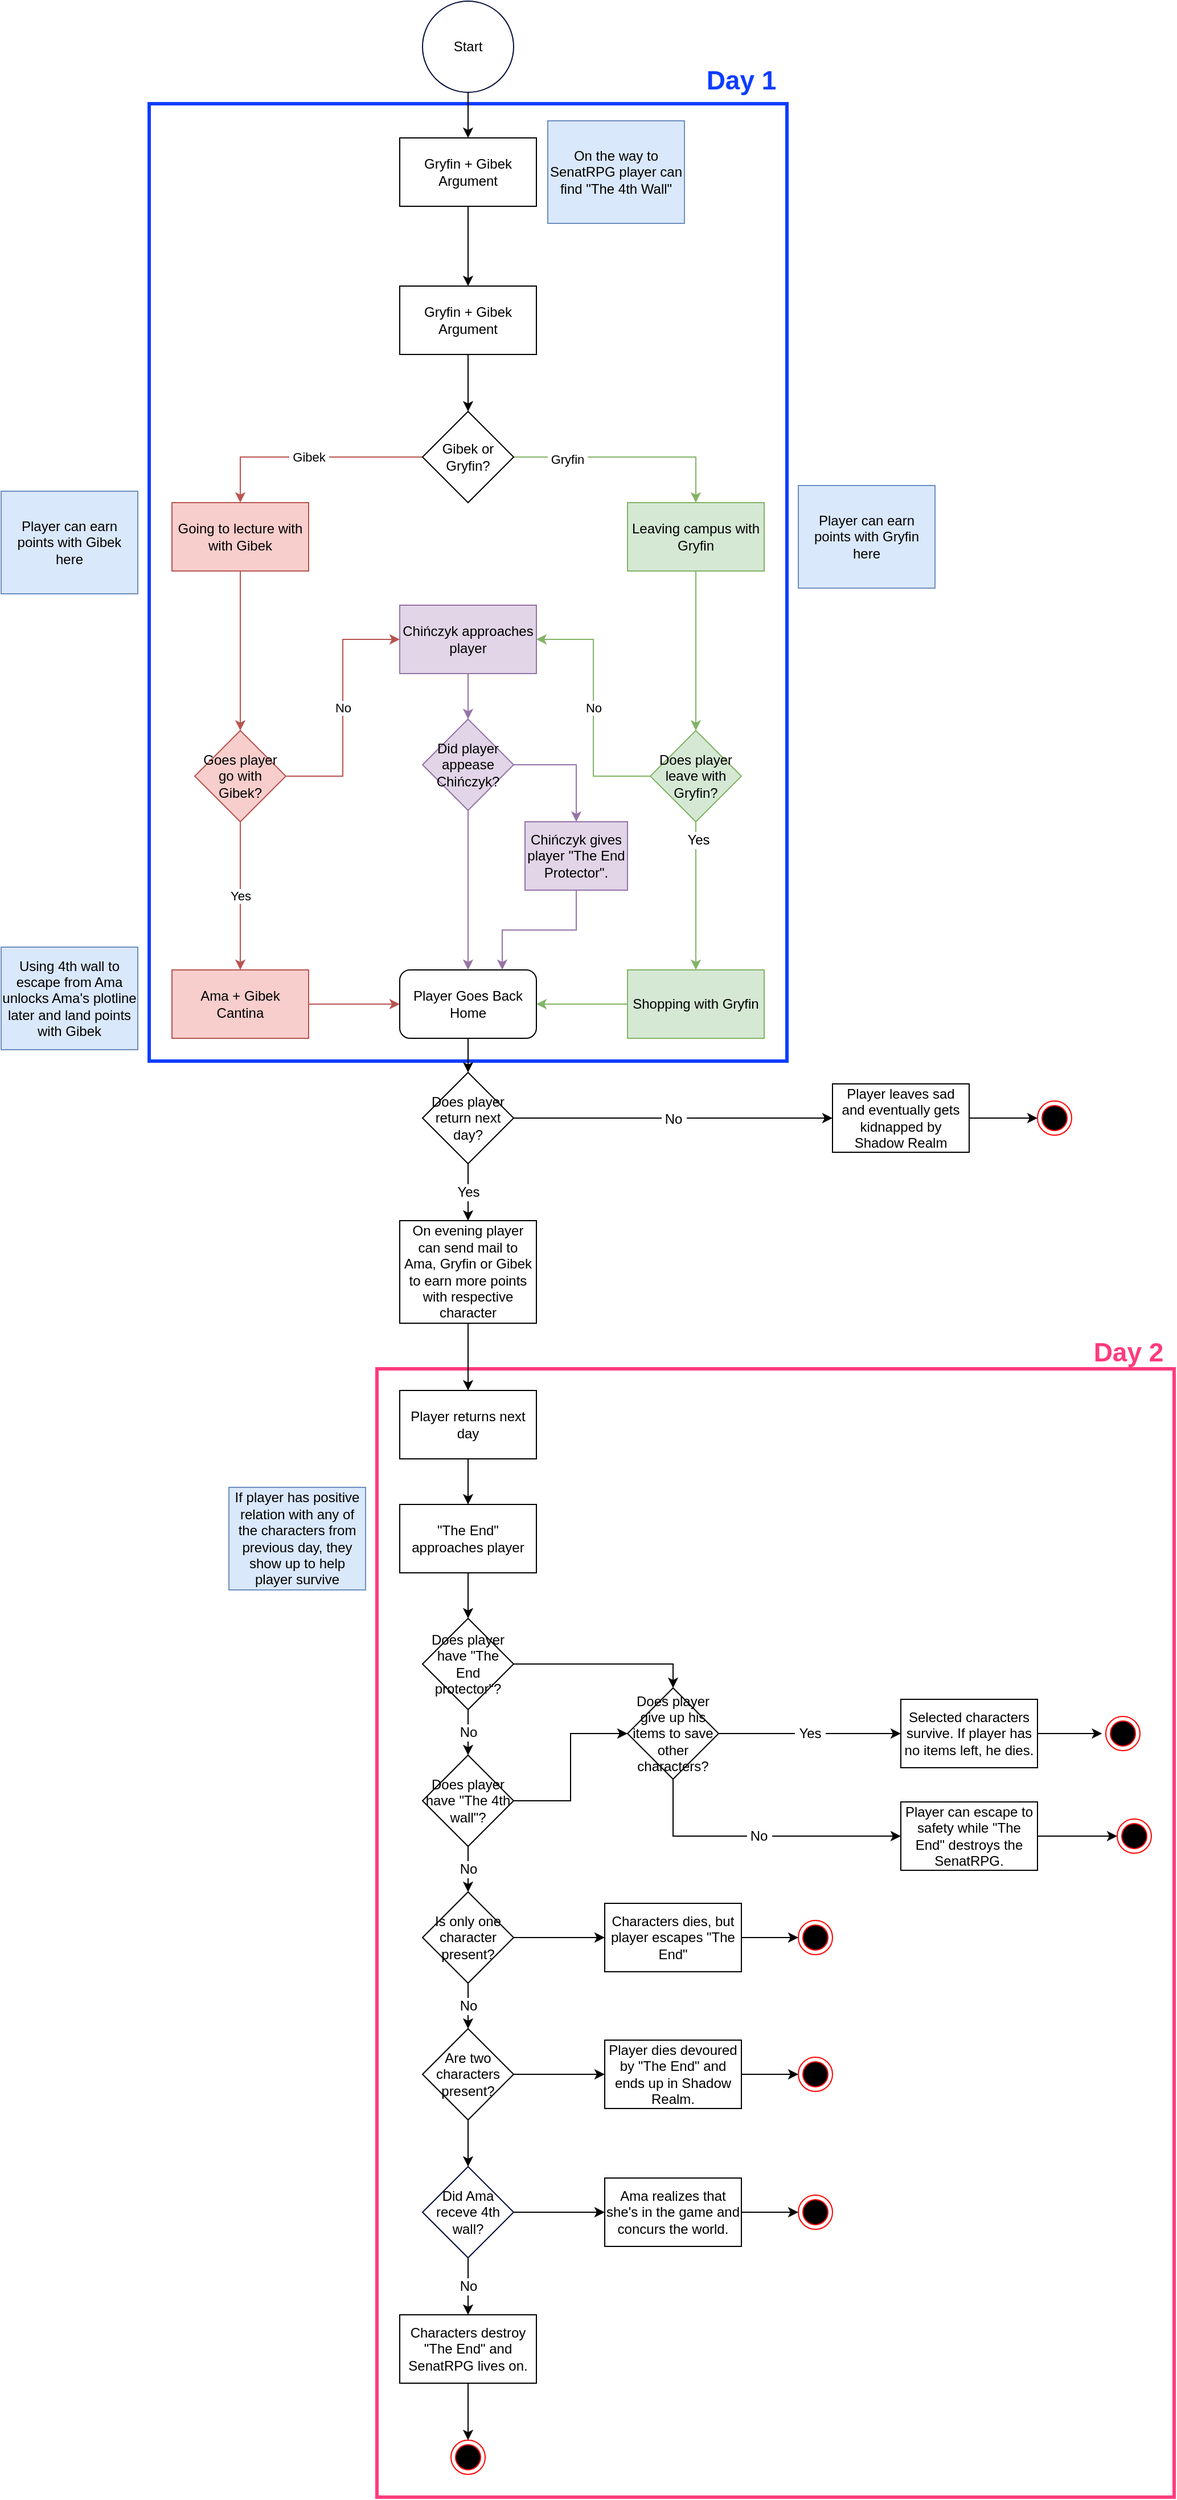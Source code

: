 <mxfile version="15.5.9" type="github">
  <diagram id="MbfpNnXbYf99D70c8MvE" name="Page-1">
    <mxGraphModel dx="3100" dy="3462" grid="1" gridSize="10" guides="1" tooltips="1" connect="1" arrows="1" fold="1" page="1" pageScale="1" pageWidth="827" pageHeight="1169" math="0" shadow="0">
      <root>
        <mxCell id="0" />
        <mxCell id="1" parent="0" />
        <mxCell id="sINUKG4I85I86AjKpmML-128" value="" style="rounded=0;whiteSpace=wrap;html=1;strokeColor=#FF3B7C;fillColor=none;strokeWidth=3;fontColor=#0D3DFF;" vertex="1" parent="1">
          <mxGeometry x="380" y="640" width="700" height="990" as="geometry" />
        </mxCell>
        <mxCell id="sINUKG4I85I86AjKpmML-68" value="" style="rounded=0;whiteSpace=wrap;html=1;strokeColor=#0D3DFF;fillColor=none;strokeWidth=3;fontColor=#0D3DFF;" vertex="1" parent="1">
          <mxGeometry x="180" y="-470" width="560" height="840" as="geometry" />
        </mxCell>
        <mxCell id="sINUKG4I85I86AjKpmML-4" value="&amp;nbsp;Gibek&amp;nbsp;" style="edgeStyle=orthogonalEdgeStyle;rounded=0;orthogonalLoop=1;jettySize=auto;html=1;entryX=0.5;entryY=0;entryDx=0;entryDy=0;fillColor=#f8cecc;strokeColor=#b85450;exitX=0;exitY=0.5;exitDx=0;exitDy=0;" edge="1" parent="1" source="sINUKG4I85I86AjKpmML-47" target="sINUKG4I85I86AjKpmML-9">
          <mxGeometry relative="1" as="geometry" />
        </mxCell>
        <mxCell id="sINUKG4I85I86AjKpmML-5" style="edgeStyle=orthogonalEdgeStyle;rounded=0;orthogonalLoop=1;jettySize=auto;html=1;entryX=0.5;entryY=0;entryDx=0;entryDy=0;fillColor=#d5e8d4;strokeColor=#82b366;exitX=1;exitY=0.5;exitDx=0;exitDy=0;" edge="1" parent="1" source="sINUKG4I85I86AjKpmML-47" target="sINUKG4I85I86AjKpmML-22">
          <mxGeometry relative="1" as="geometry">
            <mxPoint x="480" y="110" as="sourcePoint" />
          </mxGeometry>
        </mxCell>
        <mxCell id="sINUKG4I85I86AjKpmML-53" value="&amp;nbsp;Gryfin&amp;nbsp;" style="edgeLabel;html=1;align=center;verticalAlign=middle;resizable=0;points=[];" vertex="1" connectable="0" parent="sINUKG4I85I86AjKpmML-5">
          <mxGeometry x="-0.533" y="-2" relative="1" as="geometry">
            <mxPoint as="offset" />
          </mxGeometry>
        </mxCell>
        <mxCell id="sINUKG4I85I86AjKpmML-6" style="edgeStyle=orthogonalEdgeStyle;rounded=0;orthogonalLoop=1;jettySize=auto;html=1;entryX=0.5;entryY=0;entryDx=0;entryDy=0;" edge="1" parent="1" source="sINUKG4I85I86AjKpmML-7" target="sINUKG4I85I86AjKpmML-47">
          <mxGeometry relative="1" as="geometry" />
        </mxCell>
        <mxCell id="sINUKG4I85I86AjKpmML-7" value="Gryfin + Gibek Argument" style="rounded=0;whiteSpace=wrap;html=1;" vertex="1" parent="1">
          <mxGeometry x="400" y="-310" width="120" height="60" as="geometry" />
        </mxCell>
        <mxCell id="sINUKG4I85I86AjKpmML-8" style="edgeStyle=orthogonalEdgeStyle;rounded=0;orthogonalLoop=1;jettySize=auto;html=1;entryX=0.5;entryY=0;entryDx=0;entryDy=0;fillColor=#f8cecc;strokeColor=#b85450;exitX=0.5;exitY=1;exitDx=0;exitDy=0;" edge="1" parent="1" source="sINUKG4I85I86AjKpmML-9" target="sINUKG4I85I86AjKpmML-14">
          <mxGeometry relative="1" as="geometry" />
        </mxCell>
        <mxCell id="sINUKG4I85I86AjKpmML-9" value="Going to lecture with with Gibek" style="rounded=0;whiteSpace=wrap;html=1;fillColor=#f8cecc;strokeColor=#b85450;" vertex="1" parent="1">
          <mxGeometry x="200" y="-120" width="120" height="60" as="geometry" />
        </mxCell>
        <mxCell id="sINUKG4I85I86AjKpmML-10" style="edgeStyle=orthogonalEdgeStyle;rounded=0;orthogonalLoop=1;jettySize=auto;html=1;entryX=0;entryY=0.5;entryDx=0;entryDy=0;fillColor=#f8cecc;strokeColor=#b85450;" edge="1" parent="1" source="sINUKG4I85I86AjKpmML-11" target="sINUKG4I85I86AjKpmML-48">
          <mxGeometry relative="1" as="geometry">
            <mxPoint x="580" y="470.0" as="targetPoint" />
          </mxGeometry>
        </mxCell>
        <mxCell id="sINUKG4I85I86AjKpmML-11" value="Ama + Gibek &lt;br&gt;Cantina" style="rounded=0;whiteSpace=wrap;html=1;fillColor=#f8cecc;strokeColor=#b85450;" vertex="1" parent="1">
          <mxGeometry x="200" y="290" width="120" height="60" as="geometry" />
        </mxCell>
        <mxCell id="sINUKG4I85I86AjKpmML-13" value="&amp;nbsp;Yes&amp;nbsp;" style="edgeStyle=orthogonalEdgeStyle;rounded=0;orthogonalLoop=1;jettySize=auto;html=1;entryX=0.5;entryY=0;entryDx=0;entryDy=0;fillColor=#f8cecc;strokeColor=#b85450;" edge="1" parent="1" source="sINUKG4I85I86AjKpmML-14" target="sINUKG4I85I86AjKpmML-11">
          <mxGeometry relative="1" as="geometry" />
        </mxCell>
        <mxCell id="sINUKG4I85I86AjKpmML-49" value="&amp;nbsp;No&amp;nbsp;" style="edgeStyle=orthogonalEdgeStyle;rounded=0;orthogonalLoop=1;jettySize=auto;html=1;entryX=0;entryY=0.5;entryDx=0;entryDy=0;fillColor=#f8cecc;strokeColor=#b85450;" edge="1" parent="1" source="sINUKG4I85I86AjKpmML-14" target="sINUKG4I85I86AjKpmML-59">
          <mxGeometry relative="1" as="geometry">
            <mxPoint x="380" y="120" as="targetPoint" />
          </mxGeometry>
        </mxCell>
        <mxCell id="sINUKG4I85I86AjKpmML-14" value="Goes player go with Gibek?" style="rhombus;whiteSpace=wrap;html=1;fillColor=#f8cecc;strokeColor=#b85450;" vertex="1" parent="1">
          <mxGeometry x="220" y="80" width="80" height="80" as="geometry" />
        </mxCell>
        <mxCell id="sINUKG4I85I86AjKpmML-18" style="edgeStyle=orthogonalEdgeStyle;rounded=0;orthogonalLoop=1;jettySize=auto;html=1;entryX=0.5;entryY=0;entryDx=0;entryDy=0;exitX=0.5;exitY=1;exitDx=0;exitDy=0;" edge="1" parent="1" source="sINUKG4I85I86AjKpmML-95" target="sINUKG4I85I86AjKpmML-130">
          <mxGeometry relative="1" as="geometry">
            <mxPoint x="460" y="-360" as="sourcePoint" />
          </mxGeometry>
        </mxCell>
        <mxCell id="sINUKG4I85I86AjKpmML-56" style="edgeStyle=orthogonalEdgeStyle;rounded=0;orthogonalLoop=1;jettySize=auto;html=1;entryX=0.5;entryY=0;entryDx=0;entryDy=0;fillColor=#d5e8d4;strokeColor=#82b366;" edge="1" parent="1" source="sINUKG4I85I86AjKpmML-22" target="sINUKG4I85I86AjKpmML-55">
          <mxGeometry relative="1" as="geometry" />
        </mxCell>
        <mxCell id="sINUKG4I85I86AjKpmML-22" value="Leaving campus with Gryfin" style="rounded=0;whiteSpace=wrap;html=1;fillColor=#d5e8d4;strokeColor=#82b366;" vertex="1" parent="1">
          <mxGeometry x="600" y="-120" width="120" height="60" as="geometry" />
        </mxCell>
        <mxCell id="sINUKG4I85I86AjKpmML-47" value="Gibek or Gryfin?" style="rhombus;whiteSpace=wrap;html=1;" vertex="1" parent="1">
          <mxGeometry x="420" y="-200" width="80" height="80" as="geometry" />
        </mxCell>
        <mxCell id="sINUKG4I85I86AjKpmML-77" value="&amp;nbsp;Yes&amp;nbsp;" style="edgeStyle=orthogonalEdgeStyle;rounded=0;orthogonalLoop=1;jettySize=auto;html=1;fontSize=12;fontColor=#000000;exitX=0.5;exitY=1;exitDx=0;exitDy=0;entryX=0.5;entryY=0;entryDx=0;entryDy=0;" edge="1" parent="1" source="sINUKG4I85I86AjKpmML-91" target="sINUKG4I85I86AjKpmML-135">
          <mxGeometry relative="1" as="geometry">
            <mxPoint x="460" y="520" as="sourcePoint" />
            <mxPoint x="460" y="550" as="targetPoint" />
          </mxGeometry>
        </mxCell>
        <mxCell id="sINUKG4I85I86AjKpmML-134" style="edgeStyle=orthogonalEdgeStyle;rounded=0;orthogonalLoop=1;jettySize=auto;html=1;entryX=0.5;entryY=0;entryDx=0;entryDy=0;fontSize=12;fontColor=#FF3B7C;" edge="1" parent="1" source="sINUKG4I85I86AjKpmML-48" target="sINUKG4I85I86AjKpmML-91">
          <mxGeometry relative="1" as="geometry" />
        </mxCell>
        <mxCell id="sINUKG4I85I86AjKpmML-48" value="Player Goes Back Home" style="rounded=1;whiteSpace=wrap;html=1;" vertex="1" parent="1">
          <mxGeometry x="400" y="290" width="120" height="60" as="geometry" />
        </mxCell>
        <mxCell id="sINUKG4I85I86AjKpmML-50" value="Using 4th wall to escape from Ama unlocks Ama&#39;s plotline later and land points with Gibek" style="rounded=0;whiteSpace=wrap;html=1;fillColor=#dae8fc;strokeColor=#6c8ebf;" vertex="1" parent="1">
          <mxGeometry x="50" y="270" width="120" height="90" as="geometry" />
        </mxCell>
        <mxCell id="sINUKG4I85I86AjKpmML-58" style="edgeStyle=orthogonalEdgeStyle;rounded=0;orthogonalLoop=1;jettySize=auto;html=1;entryX=1;entryY=0.5;entryDx=0;entryDy=0;fillColor=#d5e8d4;strokeColor=#82b366;" edge="1" parent="1" source="sINUKG4I85I86AjKpmML-54" target="sINUKG4I85I86AjKpmML-48">
          <mxGeometry relative="1" as="geometry" />
        </mxCell>
        <mxCell id="sINUKG4I85I86AjKpmML-54" value="Shopping with Gryfin" style="rounded=0;whiteSpace=wrap;html=1;fillColor=#d5e8d4;strokeColor=#82b366;" vertex="1" parent="1">
          <mxGeometry x="600" y="290" width="120" height="60" as="geometry" />
        </mxCell>
        <mxCell id="sINUKG4I85I86AjKpmML-57" style="edgeStyle=orthogonalEdgeStyle;rounded=0;orthogonalLoop=1;jettySize=auto;html=1;fillColor=#d5e8d4;strokeColor=#82b366;" edge="1" parent="1" source="sINUKG4I85I86AjKpmML-55" target="sINUKG4I85I86AjKpmML-54">
          <mxGeometry relative="1" as="geometry" />
        </mxCell>
        <mxCell id="sINUKG4I85I86AjKpmML-76" value="&lt;font color=&quot;#000000&quot; style=&quot;font-size: 12px;&quot;&gt;&amp;nbsp;Yes&amp;nbsp;&lt;/font&gt;" style="edgeLabel;html=1;align=center;verticalAlign=middle;resizable=0;points=[];fontSize=12;fontColor=#0D3DFF;" vertex="1" connectable="0" parent="sINUKG4I85I86AjKpmML-57">
          <mxGeometry x="-0.76" y="2" relative="1" as="geometry">
            <mxPoint as="offset" />
          </mxGeometry>
        </mxCell>
        <mxCell id="sINUKG4I85I86AjKpmML-67" value="&amp;nbsp;No&amp;nbsp;" style="edgeStyle=orthogonalEdgeStyle;rounded=0;orthogonalLoop=1;jettySize=auto;html=1;entryX=1;entryY=0.5;entryDx=0;entryDy=0;fillColor=#d5e8d4;strokeColor=#82b366;" edge="1" parent="1" source="sINUKG4I85I86AjKpmML-55" target="sINUKG4I85I86AjKpmML-59">
          <mxGeometry relative="1" as="geometry" />
        </mxCell>
        <mxCell id="sINUKG4I85I86AjKpmML-55" value="Does player leave with Gryfin?" style="rhombus;whiteSpace=wrap;html=1;fillColor=#d5e8d4;strokeColor=#82b366;" vertex="1" parent="1">
          <mxGeometry x="620" y="80" width="80" height="80" as="geometry" />
        </mxCell>
        <mxCell id="sINUKG4I85I86AjKpmML-61" style="edgeStyle=orthogonalEdgeStyle;rounded=0;orthogonalLoop=1;jettySize=auto;html=1;entryX=0.5;entryY=0;entryDx=0;entryDy=0;fillColor=#e1d5e7;strokeColor=#9673a6;" edge="1" parent="1" source="sINUKG4I85I86AjKpmML-59" target="sINUKG4I85I86AjKpmML-60">
          <mxGeometry relative="1" as="geometry" />
        </mxCell>
        <mxCell id="sINUKG4I85I86AjKpmML-59" value="Chińczyk approaches player" style="rounded=0;whiteSpace=wrap;html=1;fillColor=#e1d5e7;strokeColor=#9673a6;" vertex="1" parent="1">
          <mxGeometry x="400" y="-30" width="120" height="60" as="geometry" />
        </mxCell>
        <mxCell id="sINUKG4I85I86AjKpmML-62" style="edgeStyle=orthogonalEdgeStyle;rounded=0;orthogonalLoop=1;jettySize=auto;html=1;fillColor=#e1d5e7;strokeColor=#9673a6;" edge="1" parent="1" source="sINUKG4I85I86AjKpmML-60" target="sINUKG4I85I86AjKpmML-48">
          <mxGeometry relative="1" as="geometry" />
        </mxCell>
        <mxCell id="sINUKG4I85I86AjKpmML-64" style="edgeStyle=orthogonalEdgeStyle;rounded=0;orthogonalLoop=1;jettySize=auto;html=1;entryX=0.5;entryY=0;entryDx=0;entryDy=0;fillColor=#e1d5e7;strokeColor=#9673a6;" edge="1" parent="1" source="sINUKG4I85I86AjKpmML-60" target="sINUKG4I85I86AjKpmML-63">
          <mxGeometry relative="1" as="geometry" />
        </mxCell>
        <mxCell id="sINUKG4I85I86AjKpmML-60" value="Did player appease Chińczyk?" style="rhombus;whiteSpace=wrap;html=1;fillColor=#e1d5e7;strokeColor=#9673a6;" vertex="1" parent="1">
          <mxGeometry x="420" y="70" width="80" height="80" as="geometry" />
        </mxCell>
        <mxCell id="sINUKG4I85I86AjKpmML-66" style="edgeStyle=orthogonalEdgeStyle;rounded=0;orthogonalLoop=1;jettySize=auto;html=1;entryX=0.75;entryY=0;entryDx=0;entryDy=0;fillColor=#e1d5e7;strokeColor=#9673a6;" edge="1" parent="1" source="sINUKG4I85I86AjKpmML-63" target="sINUKG4I85I86AjKpmML-48">
          <mxGeometry relative="1" as="geometry">
            <mxPoint x="490" y="250.0" as="targetPoint" />
          </mxGeometry>
        </mxCell>
        <mxCell id="sINUKG4I85I86AjKpmML-63" value="Chińczyk gives player &quot;The End Protector&quot;." style="rounded=0;whiteSpace=wrap;html=1;fillColor=#e1d5e7;strokeColor=#9673a6;" vertex="1" parent="1">
          <mxGeometry x="510" y="160" width="90" height="60" as="geometry" />
        </mxCell>
        <mxCell id="sINUKG4I85I86AjKpmML-69" value="Day 1" style="text;align=center;fontStyle=1;verticalAlign=middle;spacingLeft=3;spacingRight=3;strokeColor=none;rotatable=0;points=[[0,0.5],[1,0.5]];portConstraint=eastwest;fillColor=none;fontColor=#0D3DFF;fontSize=23;" vertex="1" parent="1">
          <mxGeometry x="660" y="-506" width="80" height="26" as="geometry" />
        </mxCell>
        <mxCell id="sINUKG4I85I86AjKpmML-70" value="Player can earn points with Gibek here" style="rounded=0;whiteSpace=wrap;html=1;fillColor=#dae8fc;strokeColor=#6c8ebf;" vertex="1" parent="1">
          <mxGeometry x="50" y="-130" width="120" height="90" as="geometry" />
        </mxCell>
        <mxCell id="sINUKG4I85I86AjKpmML-71" value="Player can earn points with Gryfin here" style="rounded=0;whiteSpace=wrap;html=1;fillColor=#dae8fc;strokeColor=#6c8ebf;" vertex="1" parent="1">
          <mxGeometry x="750" y="-135" width="120" height="90" as="geometry" />
        </mxCell>
        <mxCell id="sINUKG4I85I86AjKpmML-80" style="edgeStyle=orthogonalEdgeStyle;rounded=0;orthogonalLoop=1;jettySize=auto;html=1;entryX=0.5;entryY=0;entryDx=0;entryDy=0;fontSize=12;fontColor=#000000;" edge="1" parent="1" source="sINUKG4I85I86AjKpmML-74" target="sINUKG4I85I86AjKpmML-78">
          <mxGeometry relative="1" as="geometry" />
        </mxCell>
        <mxCell id="sINUKG4I85I86AjKpmML-74" value="Player returns next day" style="rounded=0;whiteSpace=wrap;html=1;" vertex="1" parent="1">
          <mxGeometry x="400" y="659" width="120" height="60" as="geometry" />
        </mxCell>
        <mxCell id="sINUKG4I85I86AjKpmML-86" style="edgeStyle=orthogonalEdgeStyle;rounded=0;orthogonalLoop=1;jettySize=auto;html=1;entryX=0.5;entryY=0;entryDx=0;entryDy=0;fontSize=12;fontColor=#000000;" edge="1" parent="1" source="sINUKG4I85I86AjKpmML-78" target="sINUKG4I85I86AjKpmML-83">
          <mxGeometry relative="1" as="geometry" />
        </mxCell>
        <mxCell id="sINUKG4I85I86AjKpmML-78" value="&quot;The End&quot; approaches player" style="rounded=0;whiteSpace=wrap;html=1;" vertex="1" parent="1">
          <mxGeometry x="400" y="759" width="120" height="60" as="geometry" />
        </mxCell>
        <mxCell id="sINUKG4I85I86AjKpmML-81" value="If player has positive relation with any of the characters from previous day, they show up to help player survive" style="rounded=0;whiteSpace=wrap;html=1;fillColor=#dae8fc;strokeColor=#6c8ebf;" vertex="1" parent="1">
          <mxGeometry x="250" y="744" width="120" height="90" as="geometry" />
        </mxCell>
        <mxCell id="sINUKG4I85I86AjKpmML-89" value="No" style="edgeStyle=orthogonalEdgeStyle;rounded=0;orthogonalLoop=1;jettySize=auto;html=1;entryX=0.5;entryY=0;entryDx=0;entryDy=0;fontSize=12;fontColor=#000000;" edge="1" parent="1" source="sINUKG4I85I86AjKpmML-82" target="sINUKG4I85I86AjKpmML-85">
          <mxGeometry relative="1" as="geometry" />
        </mxCell>
        <mxCell id="sINUKG4I85I86AjKpmML-112" style="edgeStyle=orthogonalEdgeStyle;rounded=0;orthogonalLoop=1;jettySize=auto;html=1;entryX=0;entryY=0.5;entryDx=0;entryDy=0;fontSize=12;fontColor=#000000;" edge="1" parent="1" source="sINUKG4I85I86AjKpmML-82" target="sINUKG4I85I86AjKpmML-110">
          <mxGeometry relative="1" as="geometry" />
        </mxCell>
        <mxCell id="sINUKG4I85I86AjKpmML-82" value="Is only one character present?" style="rhombus;whiteSpace=wrap;html=1;" vertex="1" parent="1">
          <mxGeometry x="420" y="1099" width="80" height="80" as="geometry" />
        </mxCell>
        <mxCell id="sINUKG4I85I86AjKpmML-87" value="No" style="edgeStyle=orthogonalEdgeStyle;rounded=0;orthogonalLoop=1;jettySize=auto;html=1;fontSize=12;fontColor=#000000;" edge="1" parent="1" source="sINUKG4I85I86AjKpmML-83" target="sINUKG4I85I86AjKpmML-84">
          <mxGeometry relative="1" as="geometry" />
        </mxCell>
        <mxCell id="sINUKG4I85I86AjKpmML-101" style="edgeStyle=orthogonalEdgeStyle;rounded=0;orthogonalLoop=1;jettySize=auto;html=1;entryX=0.5;entryY=0;entryDx=0;entryDy=0;fontSize=12;fontColor=#000000;" edge="1" parent="1" source="sINUKG4I85I86AjKpmML-83" target="sINUKG4I85I86AjKpmML-99">
          <mxGeometry relative="1" as="geometry" />
        </mxCell>
        <mxCell id="sINUKG4I85I86AjKpmML-83" value="Does player have &quot;The End protector&quot;?" style="rhombus;whiteSpace=wrap;html=1;" vertex="1" parent="1">
          <mxGeometry x="420" y="859" width="80" height="80" as="geometry" />
        </mxCell>
        <mxCell id="sINUKG4I85I86AjKpmML-88" value="No" style="edgeStyle=orthogonalEdgeStyle;rounded=0;orthogonalLoop=1;jettySize=auto;html=1;fontSize=12;fontColor=#000000;" edge="1" parent="1" source="sINUKG4I85I86AjKpmML-84" target="sINUKG4I85I86AjKpmML-82">
          <mxGeometry relative="1" as="geometry" />
        </mxCell>
        <mxCell id="sINUKG4I85I86AjKpmML-100" style="edgeStyle=orthogonalEdgeStyle;rounded=0;orthogonalLoop=1;jettySize=auto;html=1;entryX=0;entryY=0.5;entryDx=0;entryDy=0;fontSize=12;fontColor=#000000;" edge="1" parent="1" source="sINUKG4I85I86AjKpmML-84" target="sINUKG4I85I86AjKpmML-99">
          <mxGeometry relative="1" as="geometry" />
        </mxCell>
        <mxCell id="sINUKG4I85I86AjKpmML-84" value="Does player have &quot;The 4th wall&quot;?" style="rhombus;whiteSpace=wrap;html=1;" vertex="1" parent="1">
          <mxGeometry x="420" y="979" width="80" height="80" as="geometry" />
        </mxCell>
        <mxCell id="sINUKG4I85I86AjKpmML-116" style="edgeStyle=orthogonalEdgeStyle;rounded=0;orthogonalLoop=1;jettySize=auto;html=1;entryX=0.5;entryY=0;entryDx=0;entryDy=0;fontSize=12;fontColor=#000000;" edge="1" parent="1" source="sINUKG4I85I86AjKpmML-85" target="sINUKG4I85I86AjKpmML-120">
          <mxGeometry relative="1" as="geometry" />
        </mxCell>
        <mxCell id="sINUKG4I85I86AjKpmML-117" style="edgeStyle=orthogonalEdgeStyle;rounded=0;orthogonalLoop=1;jettySize=auto;html=1;fontSize=12;fontColor=#000000;entryX=0;entryY=0.5;entryDx=0;entryDy=0;entryPerimeter=0;" edge="1" parent="1" source="sINUKG4I85I86AjKpmML-85" target="sINUKG4I85I86AjKpmML-118">
          <mxGeometry relative="1" as="geometry">
            <mxPoint x="570" y="1259" as="targetPoint" />
          </mxGeometry>
        </mxCell>
        <mxCell id="sINUKG4I85I86AjKpmML-85" value="Are two characters present?" style="rhombus;whiteSpace=wrap;html=1;" vertex="1" parent="1">
          <mxGeometry x="420" y="1219" width="80" height="80" as="geometry" />
        </mxCell>
        <mxCell id="sINUKG4I85I86AjKpmML-108" style="edgeStyle=orthogonalEdgeStyle;rounded=0;orthogonalLoop=1;jettySize=auto;html=1;entryX=-0.11;entryY=0.5;entryDx=0;entryDy=0;entryPerimeter=0;fontSize=12;fontColor=#000000;" edge="1" parent="1" source="sINUKG4I85I86AjKpmML-90" target="sINUKG4I85I86AjKpmML-107">
          <mxGeometry relative="1" as="geometry" />
        </mxCell>
        <mxCell id="sINUKG4I85I86AjKpmML-90" value="Selected characters survive. If player has no items left, he dies." style="rounded=0;whiteSpace=wrap;html=1;" vertex="1" parent="1">
          <mxGeometry x="840" y="930" width="120" height="60" as="geometry" />
        </mxCell>
        <mxCell id="sINUKG4I85I86AjKpmML-92" value="&amp;nbsp;No&amp;nbsp;" style="edgeStyle=orthogonalEdgeStyle;rounded=0;orthogonalLoop=1;jettySize=auto;html=1;fontSize=12;fontColor=#000000;" edge="1" parent="1" source="sINUKG4I85I86AjKpmML-91">
          <mxGeometry relative="1" as="geometry">
            <mxPoint x="780" y="420" as="targetPoint" />
          </mxGeometry>
        </mxCell>
        <mxCell id="sINUKG4I85I86AjKpmML-91" value="Does player return next day?" style="rhombus;whiteSpace=wrap;html=1;" vertex="1" parent="1">
          <mxGeometry x="420" y="380" width="80" height="80" as="geometry" />
        </mxCell>
        <mxCell id="sINUKG4I85I86AjKpmML-97" style="edgeStyle=orthogonalEdgeStyle;rounded=0;orthogonalLoop=1;jettySize=auto;html=1;entryX=0;entryY=0.5;entryDx=0;entryDy=0;fontSize=12;fontColor=#000000;" edge="1" parent="1" source="sINUKG4I85I86AjKpmML-94" target="sINUKG4I85I86AjKpmML-96">
          <mxGeometry relative="1" as="geometry" />
        </mxCell>
        <mxCell id="sINUKG4I85I86AjKpmML-94" value="Player leaves sad and eventually gets kidnapped by Shadow Realm" style="rounded=0;whiteSpace=wrap;html=1;" vertex="1" parent="1">
          <mxGeometry x="780" y="390" width="120" height="60" as="geometry" />
        </mxCell>
        <mxCell id="sINUKG4I85I86AjKpmML-95" value="Start" style="ellipse;whiteSpace=wrap;html=1;fontSize=12;fontColor=#000000;strokeColor=#030F3D;strokeWidth=1;fillColor=none;" vertex="1" parent="1">
          <mxGeometry x="420" y="-560" width="80" height="80" as="geometry" />
        </mxCell>
        <mxCell id="sINUKG4I85I86AjKpmML-96" value="En" style="ellipse;html=1;shape=endState;fillColor=#000000;strokeColor=#ff0000;fontSize=12;fontColor=#000000;" vertex="1" parent="1">
          <mxGeometry x="960" y="405" width="30" height="30" as="geometry" />
        </mxCell>
        <mxCell id="sINUKG4I85I86AjKpmML-102" value="&amp;nbsp;No&amp;nbsp;" style="edgeStyle=orthogonalEdgeStyle;rounded=0;orthogonalLoop=1;jettySize=auto;html=1;fontSize=12;fontColor=#000000;entryX=0;entryY=0.5;entryDx=0;entryDy=0;exitX=0.5;exitY=1;exitDx=0;exitDy=0;" edge="1" parent="1" source="sINUKG4I85I86AjKpmML-99" target="sINUKG4I85I86AjKpmML-103">
          <mxGeometry relative="1" as="geometry">
            <mxPoint x="760" y="960" as="targetPoint" />
          </mxGeometry>
        </mxCell>
        <mxCell id="sINUKG4I85I86AjKpmML-104" value="&amp;nbsp;Yes&amp;nbsp;" style="edgeStyle=orthogonalEdgeStyle;rounded=0;orthogonalLoop=1;jettySize=auto;html=1;entryX=0;entryY=0.5;entryDx=0;entryDy=0;fontSize=12;fontColor=#000000;" edge="1" parent="1" source="sINUKG4I85I86AjKpmML-99" target="sINUKG4I85I86AjKpmML-90">
          <mxGeometry relative="1" as="geometry">
            <Array as="points">
              <mxPoint x="750" y="960" />
              <mxPoint x="750" y="960" />
            </Array>
          </mxGeometry>
        </mxCell>
        <mxCell id="sINUKG4I85I86AjKpmML-99" value="Does player give up his items to save other characters?" style="rhombus;whiteSpace=wrap;html=1;" vertex="1" parent="1">
          <mxGeometry x="600" y="920" width="80" height="80" as="geometry" />
        </mxCell>
        <mxCell id="sINUKG4I85I86AjKpmML-109" style="edgeStyle=orthogonalEdgeStyle;rounded=0;orthogonalLoop=1;jettySize=auto;html=1;entryX=0;entryY=0.5;entryDx=0;entryDy=0;fontSize=12;fontColor=#000000;" edge="1" parent="1" source="sINUKG4I85I86AjKpmML-103" target="sINUKG4I85I86AjKpmML-106">
          <mxGeometry relative="1" as="geometry" />
        </mxCell>
        <mxCell id="sINUKG4I85I86AjKpmML-103" value="Player can escape to safety while &quot;The End&quot; destroys the SenatRPG." style="rounded=0;whiteSpace=wrap;html=1;" vertex="1" parent="1">
          <mxGeometry x="840" y="1020" width="120" height="60" as="geometry" />
        </mxCell>
        <mxCell id="sINUKG4I85I86AjKpmML-106" value="En" style="ellipse;html=1;shape=endState;fillColor=#000000;strokeColor=#ff0000;fontSize=12;fontColor=#000000;" vertex="1" parent="1">
          <mxGeometry x="1030" y="1035" width="30" height="30" as="geometry" />
        </mxCell>
        <mxCell id="sINUKG4I85I86AjKpmML-107" value="En" style="ellipse;html=1;shape=endState;fillColor=#000000;strokeColor=#ff0000;fontSize=12;fontColor=#000000;" vertex="1" parent="1">
          <mxGeometry x="1020" y="945" width="30" height="30" as="geometry" />
        </mxCell>
        <mxCell id="sINUKG4I85I86AjKpmML-113" style="edgeStyle=orthogonalEdgeStyle;rounded=0;orthogonalLoop=1;jettySize=auto;html=1;entryX=0;entryY=0.5;entryDx=0;entryDy=0;fontSize=12;fontColor=#000000;" edge="1" parent="1" source="sINUKG4I85I86AjKpmML-110" target="sINUKG4I85I86AjKpmML-111">
          <mxGeometry relative="1" as="geometry" />
        </mxCell>
        <mxCell id="sINUKG4I85I86AjKpmML-110" value="Characters dies, but player escapes &quot;The End&quot;" style="rounded=0;whiteSpace=wrap;html=1;" vertex="1" parent="1">
          <mxGeometry x="580" y="1109" width="120" height="60" as="geometry" />
        </mxCell>
        <mxCell id="sINUKG4I85I86AjKpmML-111" value="En" style="ellipse;html=1;shape=endState;fillColor=#000000;strokeColor=#ff0000;fontSize=12;fontColor=#000000;" vertex="1" parent="1">
          <mxGeometry x="750" y="1124" width="30" height="30" as="geometry" />
        </mxCell>
        <mxCell id="sINUKG4I85I86AjKpmML-127" style="edgeStyle=orthogonalEdgeStyle;rounded=0;orthogonalLoop=1;jettySize=auto;html=1;entryX=0.5;entryY=0;entryDx=0;entryDy=0;fontSize=12;fontColor=#000000;" edge="1" parent="1" source="sINUKG4I85I86AjKpmML-114" target="sINUKG4I85I86AjKpmML-126">
          <mxGeometry relative="1" as="geometry" />
        </mxCell>
        <mxCell id="sINUKG4I85I86AjKpmML-114" value="Characters destroy &quot;The End&quot; and SenatRPG lives on." style="rounded=0;whiteSpace=wrap;html=1;" vertex="1" parent="1">
          <mxGeometry x="400" y="1470" width="120" height="60" as="geometry" />
        </mxCell>
        <mxCell id="sINUKG4I85I86AjKpmML-115" value="En" style="ellipse;html=1;shape=endState;fillColor=#000000;strokeColor=#ff0000;fontSize=12;fontColor=#000000;" vertex="1" parent="1">
          <mxGeometry x="750" y="1244" width="30" height="30" as="geometry" />
        </mxCell>
        <mxCell id="sINUKG4I85I86AjKpmML-119" style="edgeStyle=orthogonalEdgeStyle;rounded=0;orthogonalLoop=1;jettySize=auto;html=1;entryX=0;entryY=0.5;entryDx=0;entryDy=0;fontSize=12;fontColor=#000000;" edge="1" parent="1" source="sINUKG4I85I86AjKpmML-118" target="sINUKG4I85I86AjKpmML-115">
          <mxGeometry relative="1" as="geometry" />
        </mxCell>
        <mxCell id="sINUKG4I85I86AjKpmML-118" value="Player dies devoured by &quot;The End&quot; and ends up in Shadow Realm." style="rounded=0;whiteSpace=wrap;html=1;" vertex="1" parent="1">
          <mxGeometry x="580" y="1229" width="120" height="60" as="geometry" />
        </mxCell>
        <mxCell id="sINUKG4I85I86AjKpmML-121" value="&amp;nbsp;No&amp;nbsp;" style="edgeStyle=orthogonalEdgeStyle;rounded=0;orthogonalLoop=1;jettySize=auto;html=1;fontSize=12;fontColor=#000000;" edge="1" parent="1" source="sINUKG4I85I86AjKpmML-120" target="sINUKG4I85I86AjKpmML-114">
          <mxGeometry relative="1" as="geometry" />
        </mxCell>
        <mxCell id="sINUKG4I85I86AjKpmML-122" style="edgeStyle=orthogonalEdgeStyle;rounded=0;orthogonalLoop=1;jettySize=auto;html=1;fontSize=12;fontColor=#000000;" edge="1" parent="1" source="sINUKG4I85I86AjKpmML-120">
          <mxGeometry relative="1" as="geometry">
            <mxPoint x="580" y="1380.0" as="targetPoint" />
          </mxGeometry>
        </mxCell>
        <mxCell id="sINUKG4I85I86AjKpmML-120" value="Did Ama receve 4th wall?" style="rhombus;whiteSpace=wrap;html=1;fontSize=12;fontColor=#000000;strokeColor=#030F3D;strokeWidth=1;fillColor=none;" vertex="1" parent="1">
          <mxGeometry x="420" y="1340" width="80" height="80" as="geometry" />
        </mxCell>
        <mxCell id="sINUKG4I85I86AjKpmML-125" style="edgeStyle=orthogonalEdgeStyle;rounded=0;orthogonalLoop=1;jettySize=auto;html=1;entryX=0;entryY=0.5;entryDx=0;entryDy=0;fontSize=12;fontColor=#000000;" edge="1" parent="1" source="sINUKG4I85I86AjKpmML-123" target="sINUKG4I85I86AjKpmML-124">
          <mxGeometry relative="1" as="geometry" />
        </mxCell>
        <mxCell id="sINUKG4I85I86AjKpmML-123" value="Ama realizes that she&#39;s in the game and concurs the world." style="rounded=0;whiteSpace=wrap;html=1;" vertex="1" parent="1">
          <mxGeometry x="580" y="1350" width="120" height="60" as="geometry" />
        </mxCell>
        <mxCell id="sINUKG4I85I86AjKpmML-124" value="En" style="ellipse;html=1;shape=endState;fillColor=#000000;strokeColor=#ff0000;fontSize=12;fontColor=#000000;" vertex="1" parent="1">
          <mxGeometry x="750" y="1365" width="30" height="30" as="geometry" />
        </mxCell>
        <mxCell id="sINUKG4I85I86AjKpmML-126" value="En" style="ellipse;html=1;shape=endState;fillColor=#000000;strokeColor=#ff0000;fontSize=12;fontColor=#000000;" vertex="1" parent="1">
          <mxGeometry x="445" y="1580" width="30" height="30" as="geometry" />
        </mxCell>
        <mxCell id="sINUKG4I85I86AjKpmML-129" value="Day 2" style="text;align=center;fontStyle=1;verticalAlign=middle;spacingLeft=3;spacingRight=3;strokeColor=none;rotatable=0;points=[[0,0.5],[1,0.5]];portConstraint=eastwest;fillColor=none;fontColor=#FF3B7C;fontSize=23;" vertex="1" parent="1">
          <mxGeometry x="1000" y="610" width="80" height="26" as="geometry" />
        </mxCell>
        <mxCell id="sINUKG4I85I86AjKpmML-131" style="edgeStyle=orthogonalEdgeStyle;rounded=0;orthogonalLoop=1;jettySize=auto;html=1;fontSize=12;fontColor=#FF3B7C;" edge="1" parent="1" source="sINUKG4I85I86AjKpmML-130" target="sINUKG4I85I86AjKpmML-7">
          <mxGeometry relative="1" as="geometry" />
        </mxCell>
        <mxCell id="sINUKG4I85I86AjKpmML-130" value="Gryfin + Gibek Argument" style="rounded=0;whiteSpace=wrap;html=1;" vertex="1" parent="1">
          <mxGeometry x="400" y="-440" width="120" height="60" as="geometry" />
        </mxCell>
        <mxCell id="sINUKG4I85I86AjKpmML-132" value="On the way to SenatRPG player can find &quot;The 4th Wall&quot;" style="rounded=0;whiteSpace=wrap;html=1;fillColor=#dae8fc;strokeColor=#6c8ebf;" vertex="1" parent="1">
          <mxGeometry x="530" y="-455" width="120" height="90" as="geometry" />
        </mxCell>
        <mxCell id="sINUKG4I85I86AjKpmML-136" style="edgeStyle=orthogonalEdgeStyle;rounded=0;orthogonalLoop=1;jettySize=auto;html=1;fontSize=12;fontColor=#FF3B7C;entryX=0.5;entryY=0;entryDx=0;entryDy=0;" edge="1" parent="1" source="sINUKG4I85I86AjKpmML-135" target="sINUKG4I85I86AjKpmML-74">
          <mxGeometry relative="1" as="geometry">
            <mxPoint x="460" y="620" as="targetPoint" />
          </mxGeometry>
        </mxCell>
        <mxCell id="sINUKG4I85I86AjKpmML-135" value="On evening player can send mail to Ama, Gryfin or Gibek to earn more points with respective character" style="rounded=0;whiteSpace=wrap;html=1;" vertex="1" parent="1">
          <mxGeometry x="400" y="510" width="120" height="90" as="geometry" />
        </mxCell>
      </root>
    </mxGraphModel>
  </diagram>
</mxfile>
